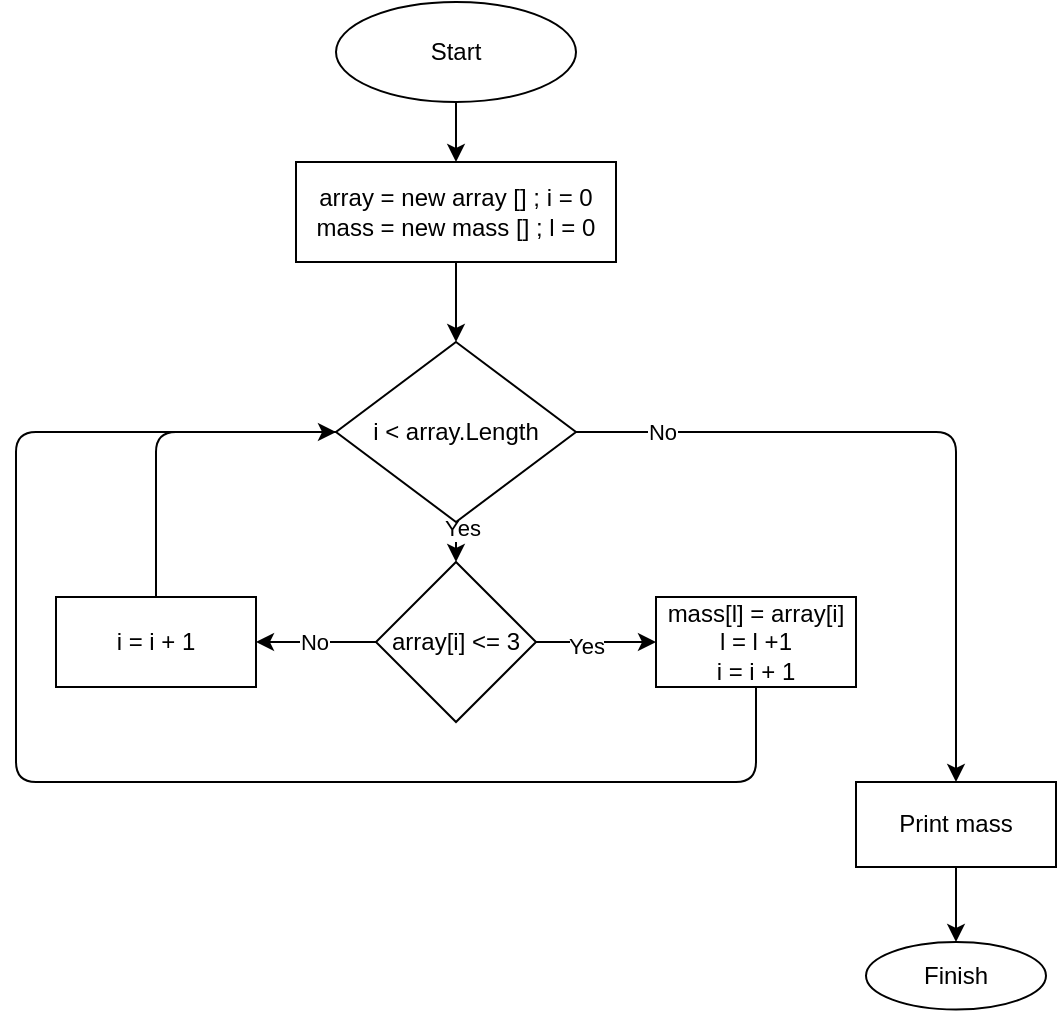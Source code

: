 <mxfile>
    <diagram id="LpYwTbrfeYPoukSDD1gT" name="Страница 1">
        <mxGraphModel dx="728" dy="362" grid="1" gridSize="10" guides="1" tooltips="1" connect="1" arrows="1" fold="1" page="1" pageScale="1" pageWidth="827" pageHeight="1169" math="0" shadow="0">
            <root>
                <mxCell id="0"/>
                <mxCell id="1" parent="0"/>
                <mxCell id="32" value="" style="edgeStyle=none;html=1;" edge="1" parent="1" source="2" target="3">
                    <mxGeometry relative="1" as="geometry"/>
                </mxCell>
                <mxCell id="2" value="Start" style="ellipse;whiteSpace=wrap;html=1;" vertex="1" parent="1">
                    <mxGeometry x="280" y="60" width="120" height="50" as="geometry"/>
                </mxCell>
                <mxCell id="13" value="" style="edgeStyle=none;html=1;" edge="1" parent="1" source="3" target="7">
                    <mxGeometry relative="1" as="geometry"/>
                </mxCell>
                <mxCell id="3" value="array = new array [] ; i = 0&lt;br&gt;mass = new mass [] ; l = 0" style="rounded=0;whiteSpace=wrap;html=1;" vertex="1" parent="1">
                    <mxGeometry x="260" y="140" width="160" height="50" as="geometry"/>
                </mxCell>
                <mxCell id="15" value="" style="edgeStyle=none;html=1;" edge="1" parent="1" source="4" target="5">
                    <mxGeometry relative="1" as="geometry"/>
                </mxCell>
                <mxCell id="17" value="Yes" style="edgeLabel;html=1;align=center;verticalAlign=middle;resizable=0;points=[];" vertex="1" connectable="0" parent="15">
                    <mxGeometry x="-0.167" y="-1" relative="1" as="geometry">
                        <mxPoint y="1" as="offset"/>
                    </mxGeometry>
                </mxCell>
                <mxCell id="16" value="" style="edgeStyle=none;html=1;" edge="1" parent="1" source="4" target="11">
                    <mxGeometry relative="1" as="geometry"/>
                </mxCell>
                <mxCell id="18" value="No" style="edgeLabel;html=1;align=center;verticalAlign=middle;resizable=0;points=[];" vertex="1" connectable="0" parent="16">
                    <mxGeometry x="0.033" relative="1" as="geometry">
                        <mxPoint as="offset"/>
                    </mxGeometry>
                </mxCell>
                <mxCell id="4" value="array[i] &amp;lt;= 3" style="rhombus;whiteSpace=wrap;html=1;" vertex="1" parent="1">
                    <mxGeometry x="300" y="340" width="80" height="80" as="geometry"/>
                </mxCell>
                <mxCell id="24" value="" style="edgeStyle=none;html=1;entryX=1;entryY=0.5;entryDx=0;entryDy=0;" edge="1" parent="1" source="5" target="7">
                    <mxGeometry relative="1" as="geometry">
                        <mxPoint x="490" y="285" as="targetPoint"/>
                        <Array as="points">
                            <mxPoint x="490" y="450"/>
                            <mxPoint x="120" y="450"/>
                            <mxPoint x="120" y="275"/>
                        </Array>
                    </mxGeometry>
                </mxCell>
                <mxCell id="5" value="mass[l] = array[i]&lt;br&gt;l = l +1&lt;br&gt;i = i + 1" style="rounded=0;whiteSpace=wrap;html=1;" vertex="1" parent="1">
                    <mxGeometry x="440" y="357.5" width="100" height="45" as="geometry"/>
                </mxCell>
                <mxCell id="14" value="" style="edgeStyle=none;html=1;" edge="1" parent="1" source="7" target="4">
                    <mxGeometry relative="1" as="geometry"/>
                </mxCell>
                <mxCell id="25" value="Yes" style="edgeLabel;html=1;align=center;verticalAlign=middle;resizable=0;points=[];" vertex="1" connectable="0" parent="14">
                    <mxGeometry x="-0.75" y="3" relative="1" as="geometry">
                        <mxPoint as="offset"/>
                    </mxGeometry>
                </mxCell>
                <mxCell id="27" value="" style="edgeStyle=none;html=1;" edge="1" parent="1" source="7">
                    <mxGeometry relative="1" as="geometry">
                        <mxPoint x="590" y="450" as="targetPoint"/>
                        <Array as="points">
                            <mxPoint x="590" y="275"/>
                        </Array>
                    </mxGeometry>
                </mxCell>
                <mxCell id="29" value="No" style="edgeLabel;html=1;align=center;verticalAlign=middle;resizable=0;points=[];" vertex="1" connectable="0" parent="27">
                    <mxGeometry x="-0.764" y="1" relative="1" as="geometry">
                        <mxPoint y="1" as="offset"/>
                    </mxGeometry>
                </mxCell>
                <mxCell id="7" value="i &amp;lt; array.Length" style="rhombus;whiteSpace=wrap;html=1;" vertex="1" parent="1">
                    <mxGeometry x="280" y="230" width="120" height="90" as="geometry"/>
                </mxCell>
                <mxCell id="20" value="" style="edgeStyle=none;html=1;entryX=0;entryY=0.5;entryDx=0;entryDy=0;" edge="1" parent="1" source="11" target="7">
                    <mxGeometry relative="1" as="geometry">
                        <mxPoint x="190" y="270" as="targetPoint"/>
                        <Array as="points">
                            <mxPoint x="190" y="275"/>
                        </Array>
                    </mxGeometry>
                </mxCell>
                <mxCell id="11" value="i = i + 1" style="rounded=0;whiteSpace=wrap;html=1;" vertex="1" parent="1">
                    <mxGeometry x="140" y="357.5" width="100" height="45" as="geometry"/>
                </mxCell>
                <mxCell id="31" value="" style="edgeStyle=none;html=1;" edge="1" parent="1" source="28" target="30">
                    <mxGeometry relative="1" as="geometry"/>
                </mxCell>
                <mxCell id="28" value="Print mass" style="rounded=0;whiteSpace=wrap;html=1;" vertex="1" parent="1">
                    <mxGeometry x="540" y="450" width="100" height="42.5" as="geometry"/>
                </mxCell>
                <mxCell id="30" value="Finish" style="ellipse;whiteSpace=wrap;html=1;rounded=0;" vertex="1" parent="1">
                    <mxGeometry x="545" y="530" width="90" height="33.75" as="geometry"/>
                </mxCell>
            </root>
        </mxGraphModel>
    </diagram>
</mxfile>